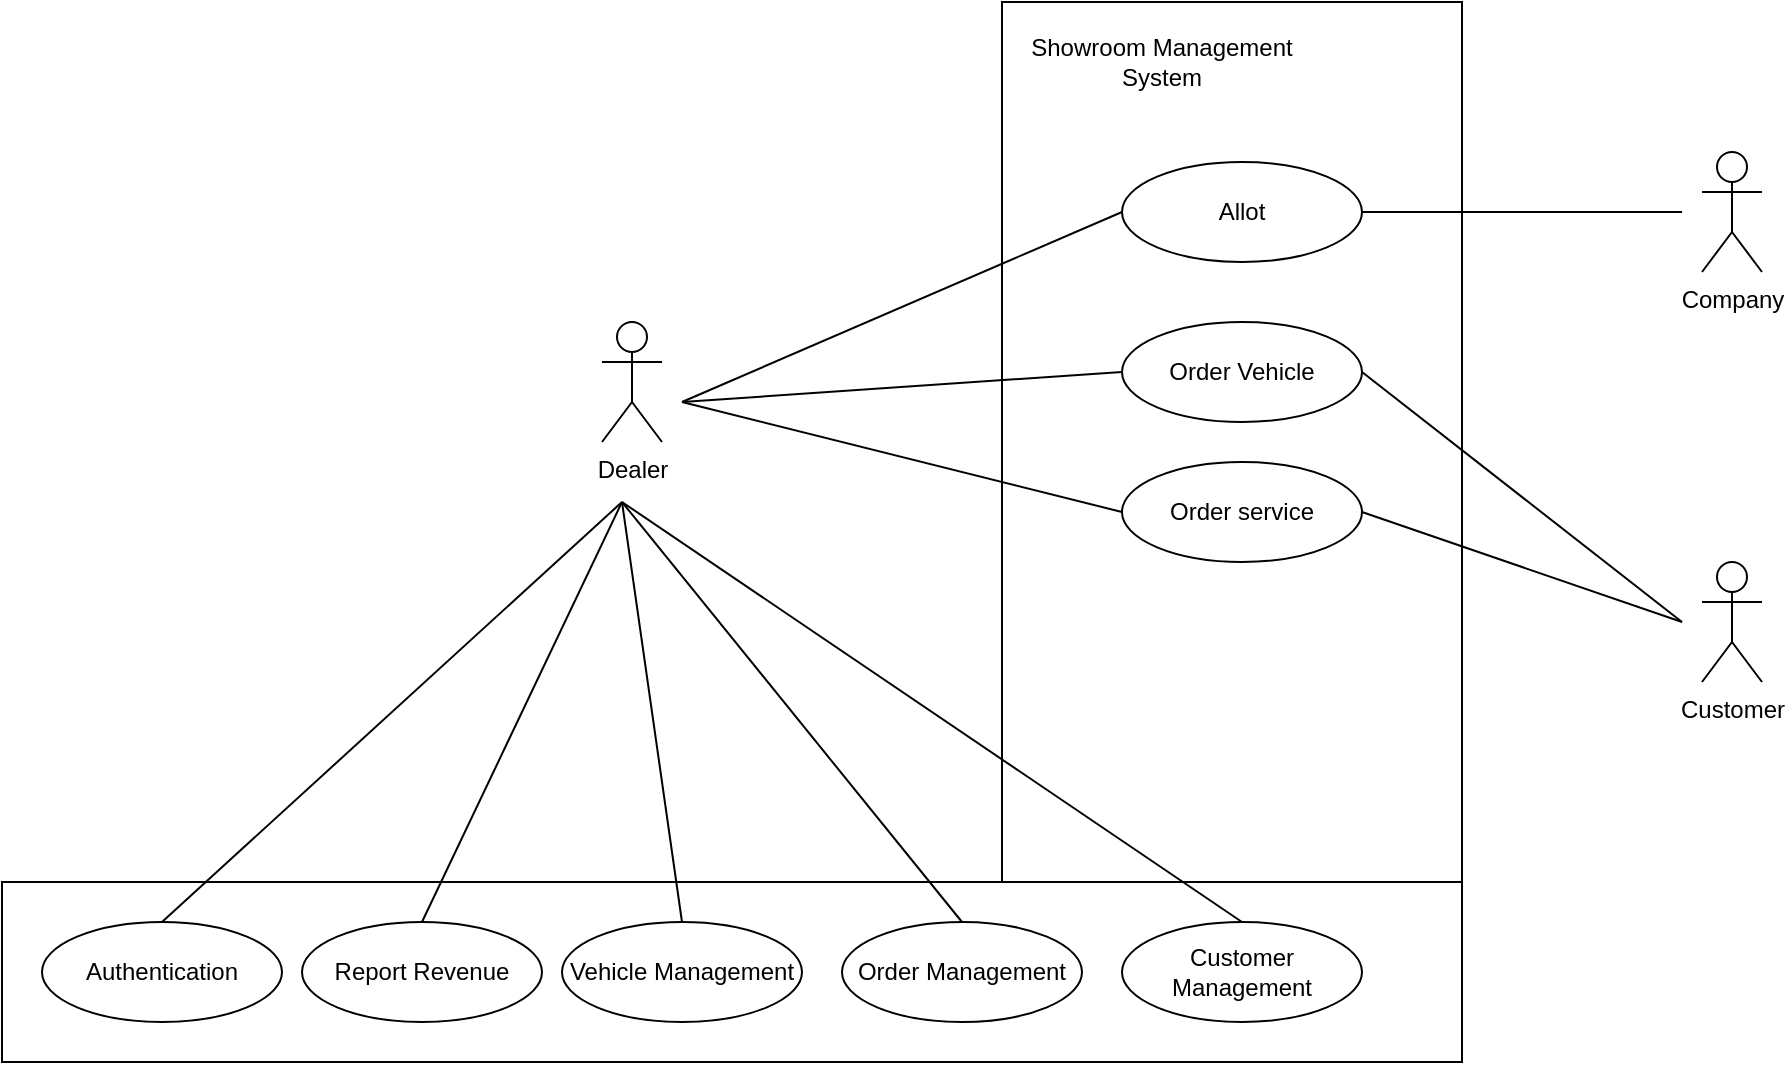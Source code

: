 <mxfile version="15.2.5" type="device"><diagram id="xA2tnwrVL-UZnL7W_tG7" name="Page-1"><mxGraphModel dx="2500" dy="829" grid="1" gridSize="10" guides="1" tooltips="1" connect="1" arrows="1" fold="1" page="1" pageScale="1" pageWidth="827" pageHeight="1169" math="0" shadow="0"><root><mxCell id="0"/><mxCell id="1" parent="0"/><mxCell id="2w59WchB3qGq_E2t80Lv-39" value="" style="rounded=0;whiteSpace=wrap;html=1;" parent="1" vertex="1"><mxGeometry x="-280" y="570" width="730" height="90" as="geometry"/></mxCell><mxCell id="2w59WchB3qGq_E2t80Lv-2" value="" style="rounded=0;whiteSpace=wrap;html=1;" parent="1" vertex="1"><mxGeometry x="220" y="130" width="230" height="440" as="geometry"/></mxCell><mxCell id="2w59WchB3qGq_E2t80Lv-3" value="Company" style="shape=umlActor;verticalLabelPosition=bottom;verticalAlign=top;html=1;outlineConnect=0;" parent="1" vertex="1"><mxGeometry x="570" y="205" width="30" height="60" as="geometry"/></mxCell><mxCell id="2w59WchB3qGq_E2t80Lv-25" style="rounded=0;orthogonalLoop=1;jettySize=auto;html=1;entryX=0;entryY=0.5;entryDx=0;entryDy=0;endArrow=none;endFill=0;" parent="1" target="2w59WchB3qGq_E2t80Lv-10" edge="1"><mxGeometry relative="1" as="geometry"><mxPoint x="60" y="330" as="sourcePoint"/></mxGeometry></mxCell><mxCell id="2w59WchB3qGq_E2t80Lv-4" value="Dealer" style="shape=umlActor;verticalLabelPosition=bottom;verticalAlign=top;html=1;outlineConnect=0;" parent="1" vertex="1"><mxGeometry x="20" y="290" width="30" height="60" as="geometry"/></mxCell><mxCell id="2w59WchB3qGq_E2t80Lv-5" value="Customer" style="shape=umlActor;verticalLabelPosition=bottom;verticalAlign=top;html=1;outlineConnect=0;" parent="1" vertex="1"><mxGeometry x="570" y="410" width="30" height="60" as="geometry"/></mxCell><mxCell id="2w59WchB3qGq_E2t80Lv-8" value="Order Vehicle" style="ellipse;whiteSpace=wrap;html=1;" parent="1" vertex="1"><mxGeometry x="280" y="290" width="120" height="50" as="geometry"/></mxCell><mxCell id="2w59WchB3qGq_E2t80Lv-9" value="Order service" style="ellipse;whiteSpace=wrap;html=1;" parent="1" vertex="1"><mxGeometry x="280" y="360" width="120" height="50" as="geometry"/></mxCell><mxCell id="2w59WchB3qGq_E2t80Lv-10" value="Allot" style="ellipse;whiteSpace=wrap;html=1;" parent="1" vertex="1"><mxGeometry x="280" y="210" width="120" height="50" as="geometry"/></mxCell><mxCell id="2w59WchB3qGq_E2t80Lv-14" value="Authentication" style="ellipse;whiteSpace=wrap;html=1;" parent="1" vertex="1"><mxGeometry x="-260" y="590" width="120" height="50" as="geometry"/></mxCell><mxCell id="2w59WchB3qGq_E2t80Lv-19" value="Order Management" style="ellipse;whiteSpace=wrap;html=1;" parent="1" vertex="1"><mxGeometry x="140" y="590" width="120" height="50" as="geometry"/></mxCell><mxCell id="2w59WchB3qGq_E2t80Lv-20" value="Customer Management" style="ellipse;whiteSpace=wrap;html=1;" parent="1" vertex="1"><mxGeometry x="280" y="590" width="120" height="50" as="geometry"/></mxCell><mxCell id="2w59WchB3qGq_E2t80Lv-21" value="Vehicle Management" style="ellipse;whiteSpace=wrap;html=1;" parent="1" vertex="1"><mxGeometry y="590" width="120" height="50" as="geometry"/></mxCell><mxCell id="2w59WchB3qGq_E2t80Lv-22" value="Report Revenue" style="ellipse;whiteSpace=wrap;html=1;" parent="1" vertex="1"><mxGeometry x="-130" y="590" width="120" height="50" as="geometry"/></mxCell><mxCell id="2w59WchB3qGq_E2t80Lv-26" style="rounded=0;orthogonalLoop=1;jettySize=auto;html=1;endArrow=none;endFill=0;exitX=1;exitY=0.5;exitDx=0;exitDy=0;" parent="1" source="2w59WchB3qGq_E2t80Lv-10" edge="1"><mxGeometry relative="1" as="geometry"><mxPoint x="470" y="160" as="sourcePoint"/><mxPoint x="560" y="235" as="targetPoint"/></mxGeometry></mxCell><mxCell id="2w59WchB3qGq_E2t80Lv-29" style="rounded=0;orthogonalLoop=1;jettySize=auto;html=1;endArrow=none;endFill=0;exitX=1;exitY=0.5;exitDx=0;exitDy=0;" parent="1" edge="1"><mxGeometry relative="1" as="geometry"><mxPoint x="400" y="315" as="sourcePoint"/><mxPoint x="560" y="440" as="targetPoint"/></mxGeometry></mxCell><mxCell id="2w59WchB3qGq_E2t80Lv-32" style="rounded=0;orthogonalLoop=1;jettySize=auto;html=1;endArrow=none;endFill=0;exitX=1;exitY=0.5;exitDx=0;exitDy=0;" parent="1" source="2w59WchB3qGq_E2t80Lv-9" edge="1"><mxGeometry relative="1" as="geometry"><mxPoint x="400" y="377.5" as="sourcePoint"/><mxPoint x="560" y="440" as="targetPoint"/></mxGeometry></mxCell><mxCell id="2w59WchB3qGq_E2t80Lv-35" style="rounded=0;orthogonalLoop=1;jettySize=auto;html=1;endArrow=none;endFill=0;exitX=0;exitY=0.5;exitDx=0;exitDy=0;" parent="1" source="2w59WchB3qGq_E2t80Lv-8" edge="1"><mxGeometry relative="1" as="geometry"><mxPoint x="410" y="325" as="sourcePoint"/><mxPoint x="60" y="330" as="targetPoint"/></mxGeometry></mxCell><mxCell id="2w59WchB3qGq_E2t80Lv-36" style="rounded=0;orthogonalLoop=1;jettySize=auto;html=1;endArrow=none;endFill=0;exitX=0;exitY=0.5;exitDx=0;exitDy=0;" parent="1" source="2w59WchB3qGq_E2t80Lv-9" edge="1"><mxGeometry relative="1" as="geometry"><mxPoint x="290" y="325.0" as="sourcePoint"/><mxPoint x="60" y="330" as="targetPoint"/></mxGeometry></mxCell><mxCell id="2w59WchB3qGq_E2t80Lv-44" style="rounded=0;orthogonalLoop=1;jettySize=auto;html=1;endArrow=none;endFill=0;exitX=0.5;exitY=0;exitDx=0;exitDy=0;" parent="1" source="2w59WchB3qGq_E2t80Lv-20" edge="1"><mxGeometry relative="1" as="geometry"><mxPoint x="60" y="525" as="sourcePoint"/><mxPoint x="30" y="380" as="targetPoint"/></mxGeometry></mxCell><mxCell id="2w59WchB3qGq_E2t80Lv-45" style="rounded=0;orthogonalLoop=1;jettySize=auto;html=1;endArrow=none;endFill=0;exitX=0.5;exitY=0;exitDx=0;exitDy=0;" parent="1" source="2w59WchB3qGq_E2t80Lv-19" edge="1"><mxGeometry relative="1" as="geometry"><mxPoint x="320" y="630" as="sourcePoint"/><mxPoint x="30" y="380" as="targetPoint"/></mxGeometry></mxCell><mxCell id="2w59WchB3qGq_E2t80Lv-46" style="rounded=0;orthogonalLoop=1;jettySize=auto;html=1;endArrow=none;endFill=0;exitX=0.5;exitY=0;exitDx=0;exitDy=0;" parent="1" source="2w59WchB3qGq_E2t80Lv-14" edge="1"><mxGeometry relative="1" as="geometry"><mxPoint x="360" y="610" as="sourcePoint"/><mxPoint x="30" y="380" as="targetPoint"/></mxGeometry></mxCell><mxCell id="2w59WchB3qGq_E2t80Lv-47" style="rounded=0;orthogonalLoop=1;jettySize=auto;html=1;endArrow=none;endFill=0;exitX=0.5;exitY=0;exitDx=0;exitDy=0;" parent="1" source="2w59WchB3qGq_E2t80Lv-22" edge="1"><mxGeometry relative="1" as="geometry"><mxPoint x="370" y="620" as="sourcePoint"/><mxPoint x="30" y="380" as="targetPoint"/></mxGeometry></mxCell><mxCell id="2w59WchB3qGq_E2t80Lv-48" style="rounded=0;orthogonalLoop=1;jettySize=auto;html=1;endArrow=none;endFill=0;exitX=0.5;exitY=0;exitDx=0;exitDy=0;" parent="1" source="2w59WchB3qGq_E2t80Lv-21" edge="1"><mxGeometry relative="1" as="geometry"><mxPoint x="380" y="630" as="sourcePoint"/><mxPoint x="30" y="380" as="targetPoint"/></mxGeometry></mxCell><mxCell id="2w59WchB3qGq_E2t80Lv-49" value="Showroom Management System" style="text;html=1;strokeColor=none;fillColor=none;align=center;verticalAlign=middle;whiteSpace=wrap;rounded=0;" parent="1" vertex="1"><mxGeometry x="230" y="140" width="140" height="40" as="geometry"/></mxCell></root></mxGraphModel></diagram></mxfile>